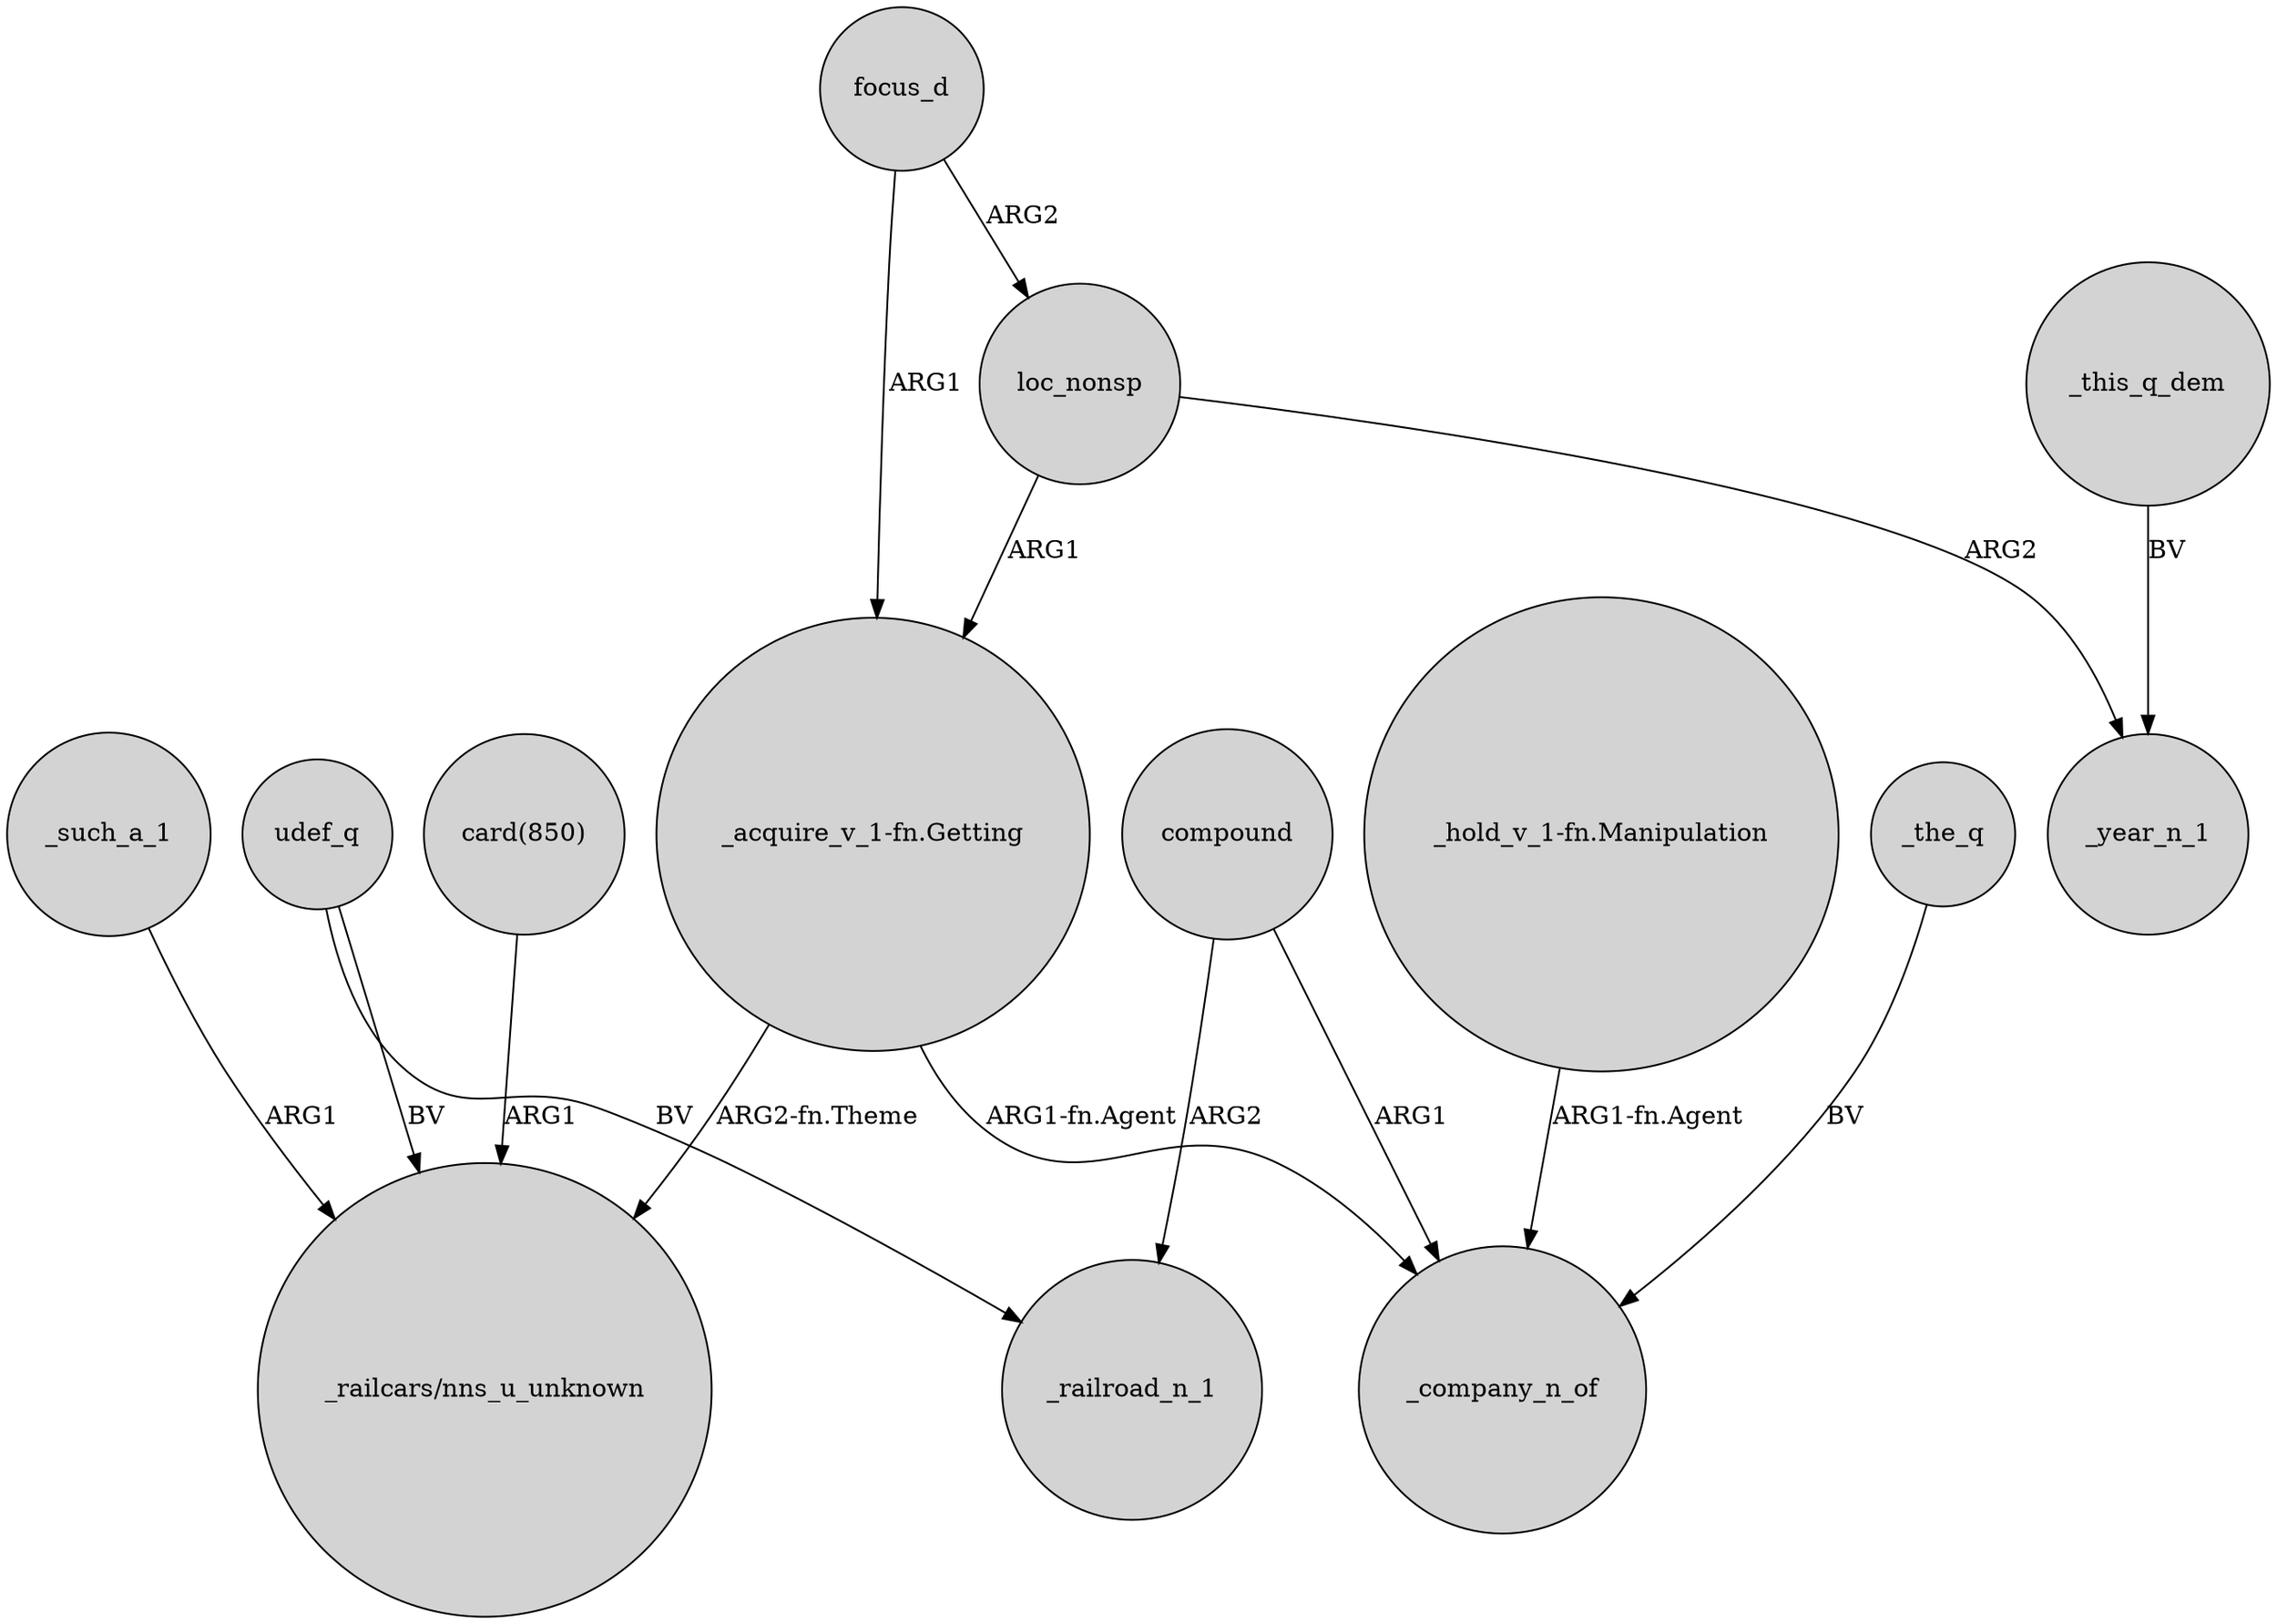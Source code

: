 digraph {
	node [shape=circle style=filled]
	"_acquire_v_1-fn.Getting" -> _company_n_of [label="ARG1-fn.Agent"]
	"_acquire_v_1-fn.Getting" -> "_railcars/nns_u_unknown" [label="ARG2-fn.Theme"]
	compound -> _railroad_n_1 [label=ARG2]
	focus_d -> loc_nonsp [label=ARG2]
	"card(850)" -> "_railcars/nns_u_unknown" [label=ARG1]
	"_hold_v_1-fn.Manipulation" -> _company_n_of [label="ARG1-fn.Agent"]
	_such_a_1 -> "_railcars/nns_u_unknown" [label=ARG1]
	loc_nonsp -> _year_n_1 [label=ARG2]
	_the_q -> _company_n_of [label=BV]
	udef_q -> _railroad_n_1 [label=BV]
	udef_q -> "_railcars/nns_u_unknown" [label=BV]
	focus_d -> "_acquire_v_1-fn.Getting" [label=ARG1]
	loc_nonsp -> "_acquire_v_1-fn.Getting" [label=ARG1]
	compound -> _company_n_of [label=ARG1]
	_this_q_dem -> _year_n_1 [label=BV]
}
